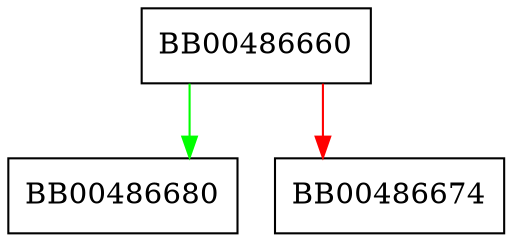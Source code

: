digraph ssl_session_hash {
  node [shape="box"];
  graph [splines=ortho];
  BB00486660 -> BB00486680 [color="green"];
  BB00486660 -> BB00486674 [color="red"];
}
